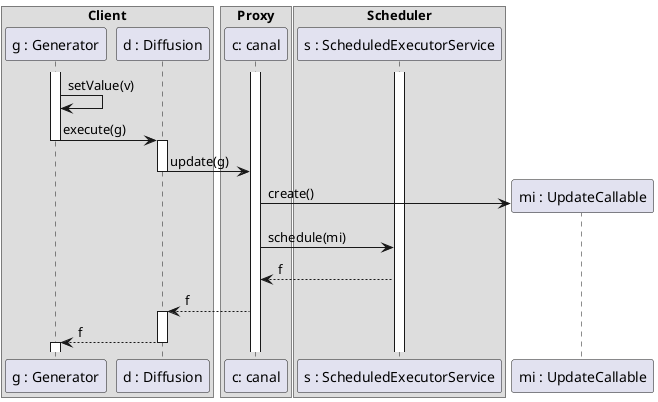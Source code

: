 @startuml
box "Client"
    participant "g : Generator" as g
    participant "d : Diffusion" as d
end box
box "Proxy"
    participant "c: canal" as c
end box
box "Scheduler"
participant "s : ScheduledExecutorService" as s
end box

activate g
activate c
activate s
g -> g: setValue(v)
g -> d: execute(g)
deactivate g
activate d
d -> c: update(g)
deactivate d
create "mi : UpdateCallable" as mi
c -> mi: create()
c -> s: schedule(mi)
s --> c: f
c --> d: f
activate d
d --> g: f
deactivate d
activate g
@enduml